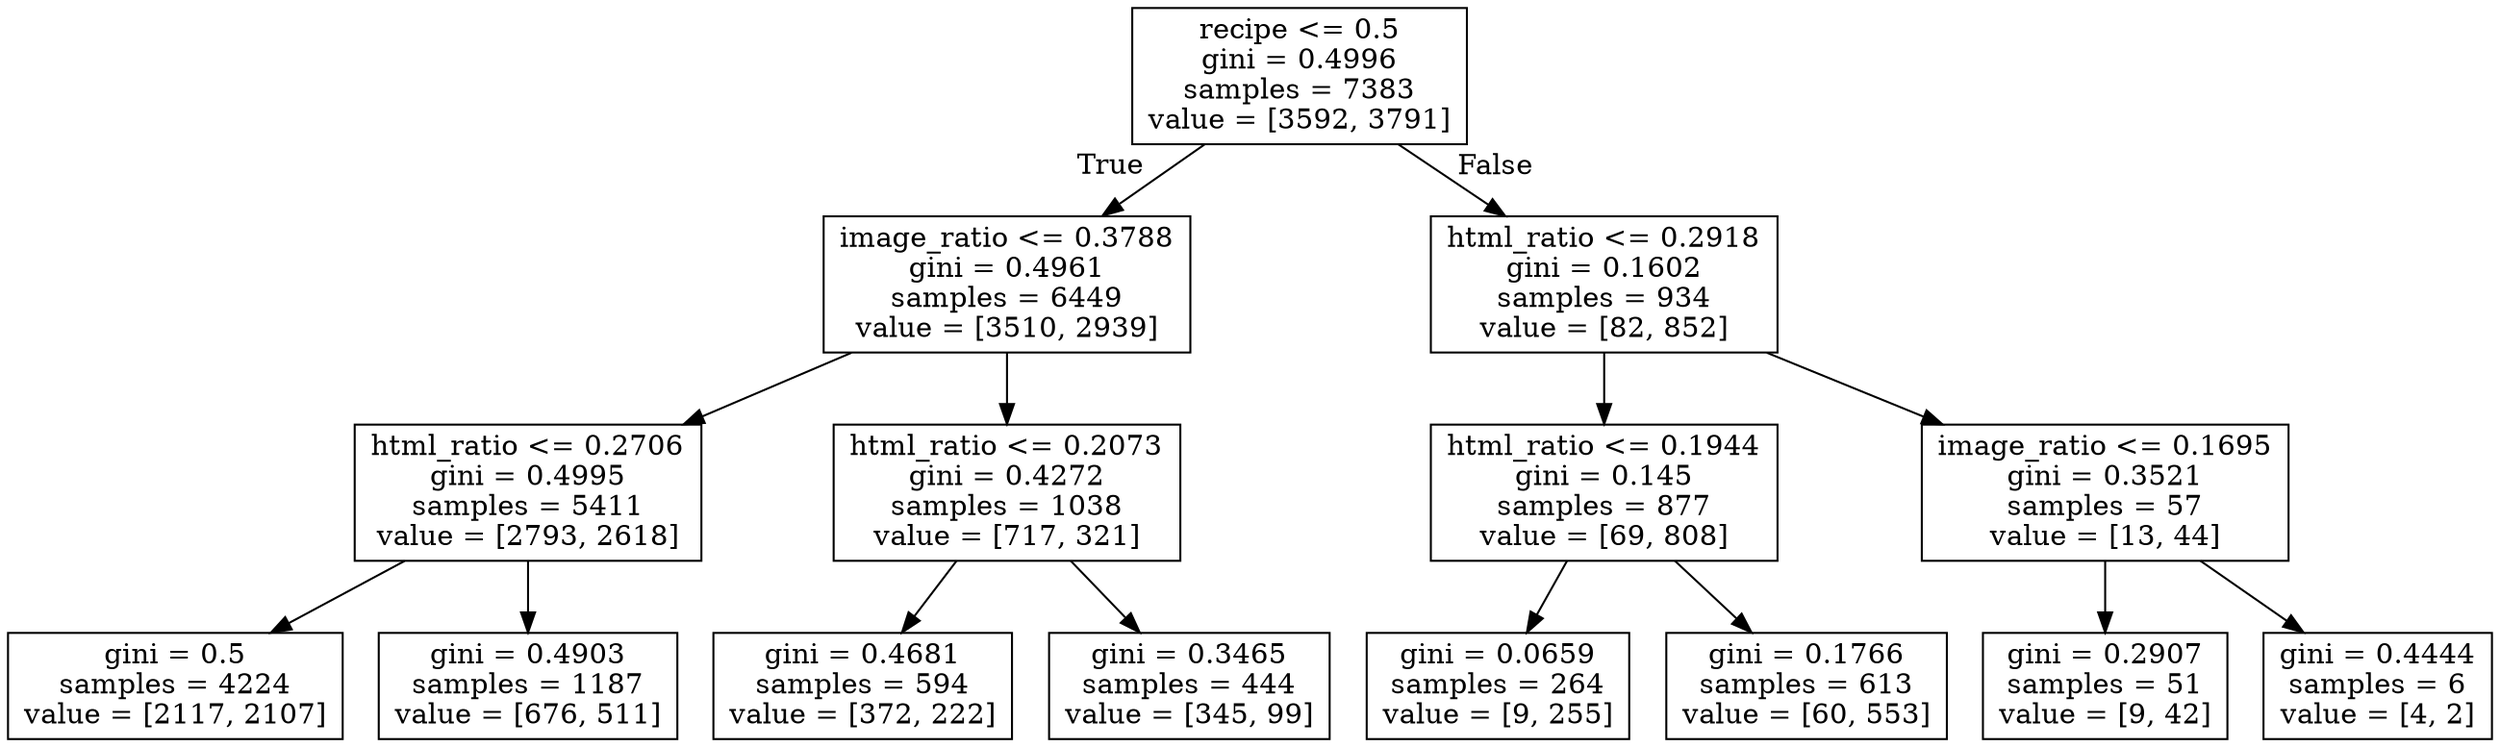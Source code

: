 digraph Tree {
node [shape=box] ;
0 [label="recipe <= 0.5\ngini = 0.4996\nsamples = 7383\nvalue = [3592, 3791]"] ;
1 [label="image_ratio <= 0.3788\ngini = 0.4961\nsamples = 6449\nvalue = [3510, 2939]"] ;
0 -> 1 [labeldistance=2.5, labelangle=45, headlabel="True"] ;
2 [label="html_ratio <= 0.2706\ngini = 0.4995\nsamples = 5411\nvalue = [2793, 2618]"] ;
1 -> 2 ;
3 [label="gini = 0.5\nsamples = 4224\nvalue = [2117, 2107]"] ;
2 -> 3 ;
4 [label="gini = 0.4903\nsamples = 1187\nvalue = [676, 511]"] ;
2 -> 4 ;
5 [label="html_ratio <= 0.2073\ngini = 0.4272\nsamples = 1038\nvalue = [717, 321]"] ;
1 -> 5 ;
6 [label="gini = 0.4681\nsamples = 594\nvalue = [372, 222]"] ;
5 -> 6 ;
7 [label="gini = 0.3465\nsamples = 444\nvalue = [345, 99]"] ;
5 -> 7 ;
8 [label="html_ratio <= 0.2918\ngini = 0.1602\nsamples = 934\nvalue = [82, 852]"] ;
0 -> 8 [labeldistance=2.5, labelangle=-45, headlabel="False"] ;
9 [label="html_ratio <= 0.1944\ngini = 0.145\nsamples = 877\nvalue = [69, 808]"] ;
8 -> 9 ;
10 [label="gini = 0.0659\nsamples = 264\nvalue = [9, 255]"] ;
9 -> 10 ;
11 [label="gini = 0.1766\nsamples = 613\nvalue = [60, 553]"] ;
9 -> 11 ;
12 [label="image_ratio <= 0.1695\ngini = 0.3521\nsamples = 57\nvalue = [13, 44]"] ;
8 -> 12 ;
13 [label="gini = 0.2907\nsamples = 51\nvalue = [9, 42]"] ;
12 -> 13 ;
14 [label="gini = 0.4444\nsamples = 6\nvalue = [4, 2]"] ;
12 -> 14 ;
}